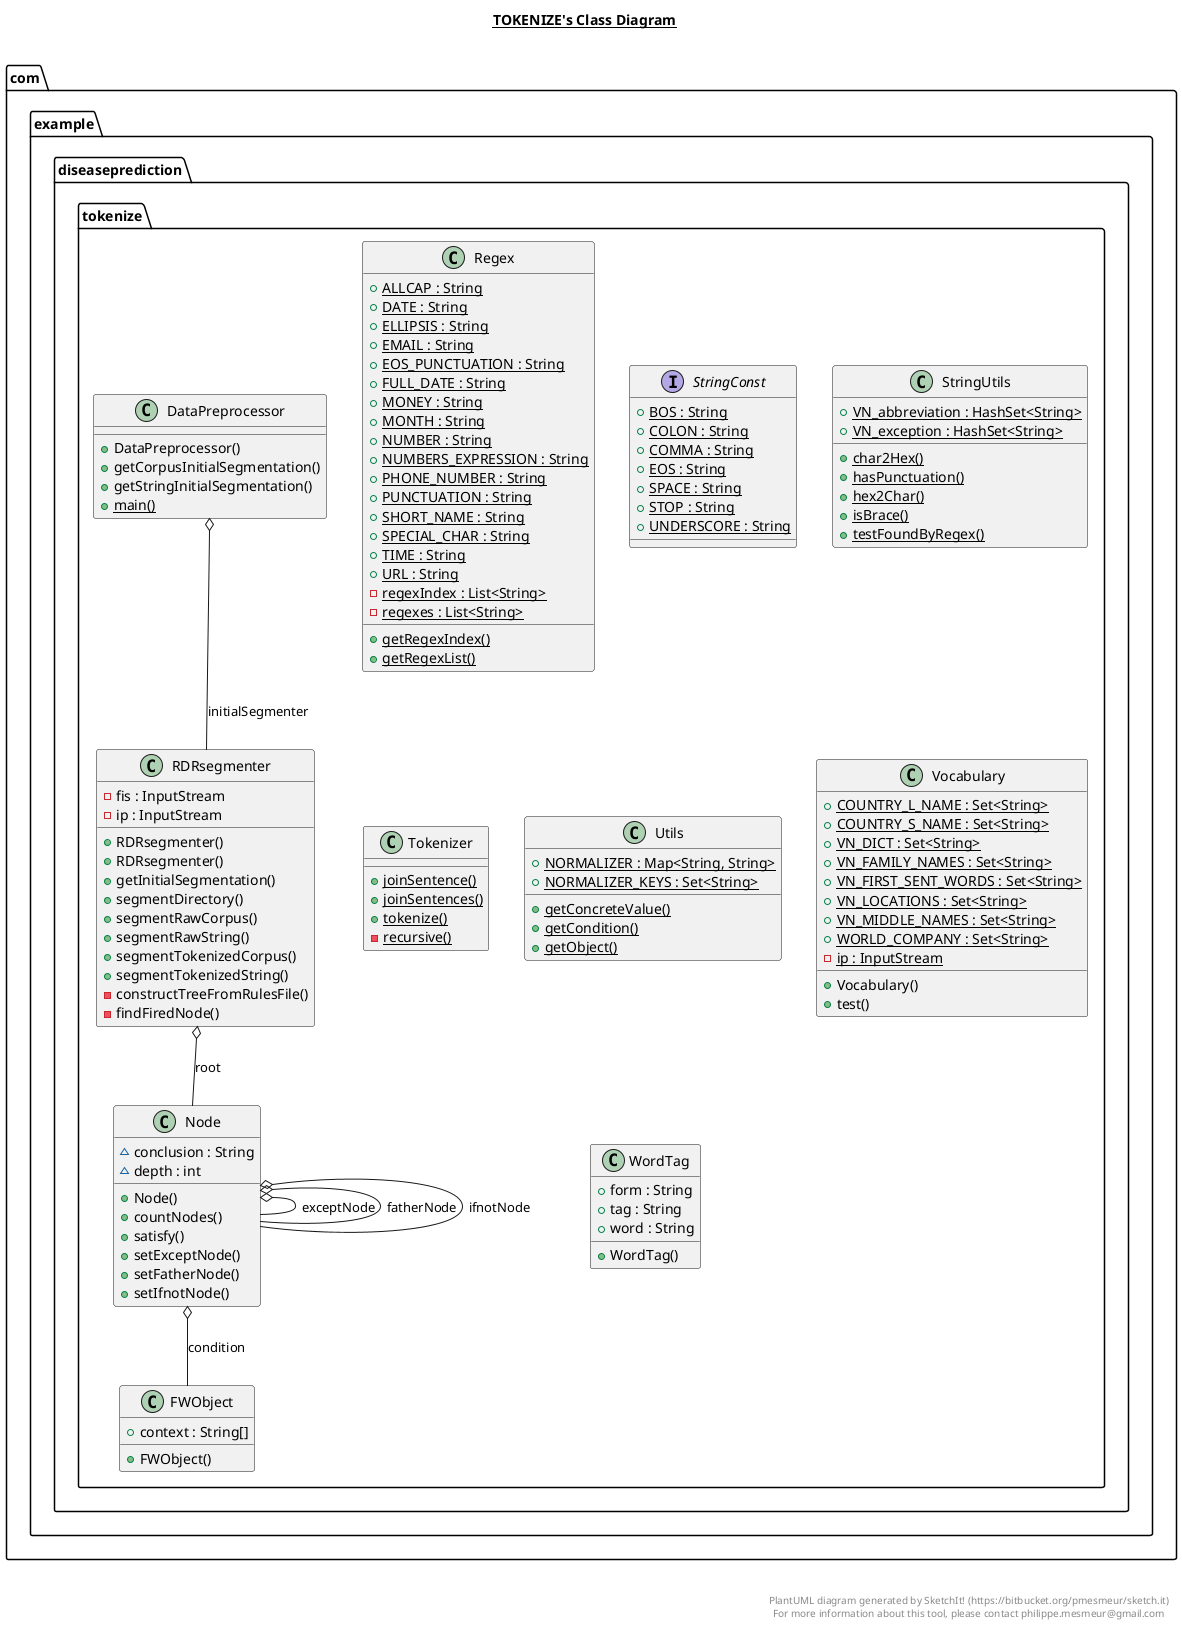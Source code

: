 @startuml

title __TOKENIZE's Class Diagram__\n

  namespace com.example.diseaseprediction {
    namespace tokenize {
      class com.example.diseaseprediction.tokenize.DataPreprocessor {
          + DataPreprocessor()
          + getCorpusInitialSegmentation()
          + getStringInitialSegmentation()
          {static} + main()
      }
    }
  }
  

  namespace com.example.diseaseprediction {
    namespace tokenize {
      class com.example.diseaseprediction.tokenize.FWObject {
          + context : String[]
          + FWObject()
      }
    }
  }
  

  namespace com.example.diseaseprediction {
    namespace tokenize {
      class com.example.diseaseprediction.tokenize.Node {
          ~ conclusion : String
          ~ depth : int
          + Node()
          + countNodes()
          + satisfy()
          + setExceptNode()
          + setFatherNode()
          + setIfnotNode()
      }
    }
  }
  

  namespace com.example.diseaseprediction {
    namespace tokenize {
      class com.example.diseaseprediction.tokenize.RDRsegmenter {
          - fis : InputStream
          - ip : InputStream
          + RDRsegmenter()
          + RDRsegmenter()
          + getInitialSegmentation()
          + segmentDirectory()
          + segmentRawCorpus()
          + segmentRawString()
          + segmentTokenizedCorpus()
          + segmentTokenizedString()
          - constructTreeFromRulesFile()
          - findFiredNode()
      }
    }
  }
  

  namespace com.example.diseaseprediction {
    namespace tokenize {
      class com.example.diseaseprediction.tokenize.Regex {
          {static} + ALLCAP : String
          {static} + DATE : String
          {static} + ELLIPSIS : String
          {static} + EMAIL : String
          {static} + EOS_PUNCTUATION : String
          {static} + FULL_DATE : String
          {static} + MONEY : String
          {static} + MONTH : String
          {static} + NUMBER : String
          {static} + NUMBERS_EXPRESSION : String
          {static} + PHONE_NUMBER : String
          {static} + PUNCTUATION : String
          {static} + SHORT_NAME : String
          {static} + SPECIAL_CHAR : String
          {static} + TIME : String
          {static} + URL : String
          {static} - regexIndex : List<String>
          {static} - regexes : List<String>
          {static} + getRegexIndex()
          {static} + getRegexList()
      }
    }
  }
  

  namespace com.example.diseaseprediction {
    namespace tokenize {
      interface com.example.diseaseprediction.tokenize.StringConst {
          {static} + BOS : String
          {static} + COLON : String
          {static} + COMMA : String
          {static} + EOS : String
          {static} + SPACE : String
          {static} + STOP : String
          {static} + UNDERSCORE : String
      }
    }
  }
  

  namespace com.example.diseaseprediction {
    namespace tokenize {
      class com.example.diseaseprediction.tokenize.StringUtils {
          {static} + VN_abbreviation : HashSet<String>
          {static} + VN_exception : HashSet<String>
          {static} + char2Hex()
          {static} + hasPunctuation()
          {static} + hex2Char()
          {static} + isBrace()
          {static} + testFoundByRegex()
      }
    }
  }
  

  namespace com.example.diseaseprediction {
    namespace tokenize {
      class com.example.diseaseprediction.tokenize.Tokenizer {
          {static} + joinSentence()
          {static} + joinSentences()
          {static} + tokenize()
          {static} - recursive()
      }
    }
  }
  

  namespace com.example.diseaseprediction {
    namespace tokenize {
      class com.example.diseaseprediction.tokenize.Utils {
          {static} + NORMALIZER : Map<String, String>
          {static} + NORMALIZER_KEYS : Set<String>
          {static} + getConcreteValue()
          {static} + getCondition()
          {static} + getObject()
      }
    }
  }
  

  namespace com.example.diseaseprediction {
    namespace tokenize {
      class com.example.diseaseprediction.tokenize.Vocabulary {
          {static} + COUNTRY_L_NAME : Set<String>
          {static} + COUNTRY_S_NAME : Set<String>
          {static} + VN_DICT : Set<String>
          {static} + VN_FAMILY_NAMES : Set<String>
          {static} + VN_FIRST_SENT_WORDS : Set<String>
          {static} + VN_LOCATIONS : Set<String>
          {static} + VN_MIDDLE_NAMES : Set<String>
          {static} + WORLD_COMPANY : Set<String>
          {static} - ip : InputStream
          + Vocabulary()
          + test()
      }
    }
  }
  

  namespace com.example.diseaseprediction {
    namespace tokenize {
      class com.example.diseaseprediction.tokenize.WordTag {
          + form : String
          + tag : String
          + word : String
          + WordTag()
      }
    }
  }
  

  com.example.diseaseprediction.tokenize.DataPreprocessor o-- com.example.diseaseprediction.tokenize.RDRsegmenter : initialSegmenter
  com.example.diseaseprediction.tokenize.Node o-- com.example.diseaseprediction.tokenize.FWObject : condition
  com.example.diseaseprediction.tokenize.Node o-- com.example.diseaseprediction.tokenize.Node : exceptNode
  com.example.diseaseprediction.tokenize.Node o-- com.example.diseaseprediction.tokenize.Node : fatherNode
  com.example.diseaseprediction.tokenize.Node o-- com.example.diseaseprediction.tokenize.Node : ifnotNode
  com.example.diseaseprediction.tokenize.RDRsegmenter o-- com.example.diseaseprediction.tokenize.Node : root


right footer


PlantUML diagram generated by SketchIt! (https://bitbucket.org/pmesmeur/sketch.it)
For more information about this tool, please contact philippe.mesmeur@gmail.com
endfooter

@enduml
